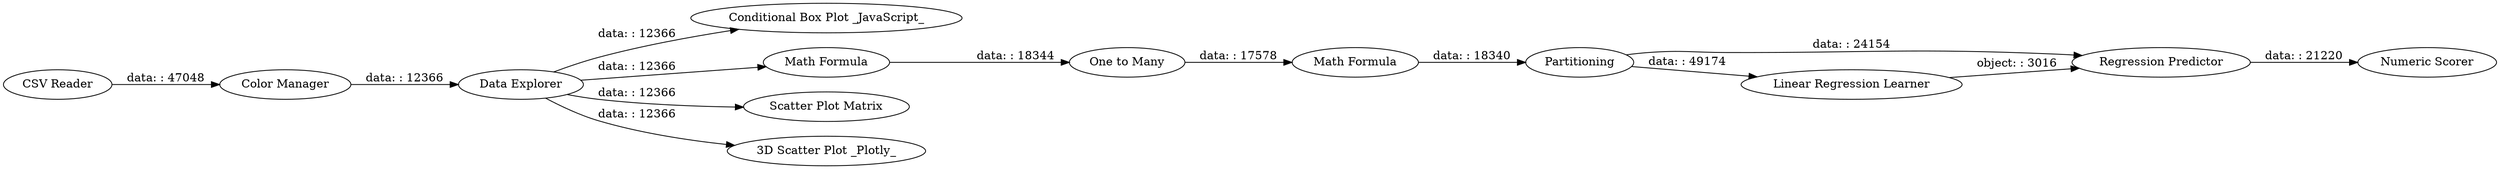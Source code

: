 digraph {
	"-1670558069196376971_10" [label="Conditional Box Plot _JavaScript_"]
	"-1670558069196376971_12" [label="Math Formula"]
	"-1670558069196376971_14" [label="One to Many"]
	"-1670558069196376971_9" [label="Scatter Plot Matrix"]
	"-1670558069196376971_5" [label="Regression Predictor"]
	"-1670558069196376971_11" [label="Color Manager"]
	"-1670558069196376971_13" [label="Math Formula"]
	"-1670558069196376971_8" [label="Numeric Scorer"]
	"-1670558069196376971_4" [label=Partitioning]
	"-1670558069196376971_1" [label="CSV Reader"]
	"-1670558069196376971_3" [label="Linear Regression Learner"]
	"-1670558069196376971_6" [label="3D Scatter Plot _Plotly_"]
	"-1670558069196376971_2" [label="Data Explorer"]
	"-1670558069196376971_4" -> "-1670558069196376971_3" [label="data: : 49174"]
	"-1670558069196376971_2" -> "-1670558069196376971_9" [label="data: : 12366"]
	"-1670558069196376971_13" -> "-1670558069196376971_4" [label="data: : 18340"]
	"-1670558069196376971_2" -> "-1670558069196376971_12" [label="data: : 12366"]
	"-1670558069196376971_3" -> "-1670558069196376971_5" [label="object: : 3016"]
	"-1670558069196376971_11" -> "-1670558069196376971_2" [label="data: : 12366"]
	"-1670558069196376971_4" -> "-1670558069196376971_5" [label="data: : 24154"]
	"-1670558069196376971_1" -> "-1670558069196376971_11" [label="data: : 47048"]
	"-1670558069196376971_2" -> "-1670558069196376971_10" [label="data: : 12366"]
	"-1670558069196376971_12" -> "-1670558069196376971_14" [label="data: : 18344"]
	"-1670558069196376971_5" -> "-1670558069196376971_8" [label="data: : 21220"]
	"-1670558069196376971_14" -> "-1670558069196376971_13" [label="data: : 17578"]
	"-1670558069196376971_2" -> "-1670558069196376971_6" [label="data: : 12366"]
	rankdir=LR
}
